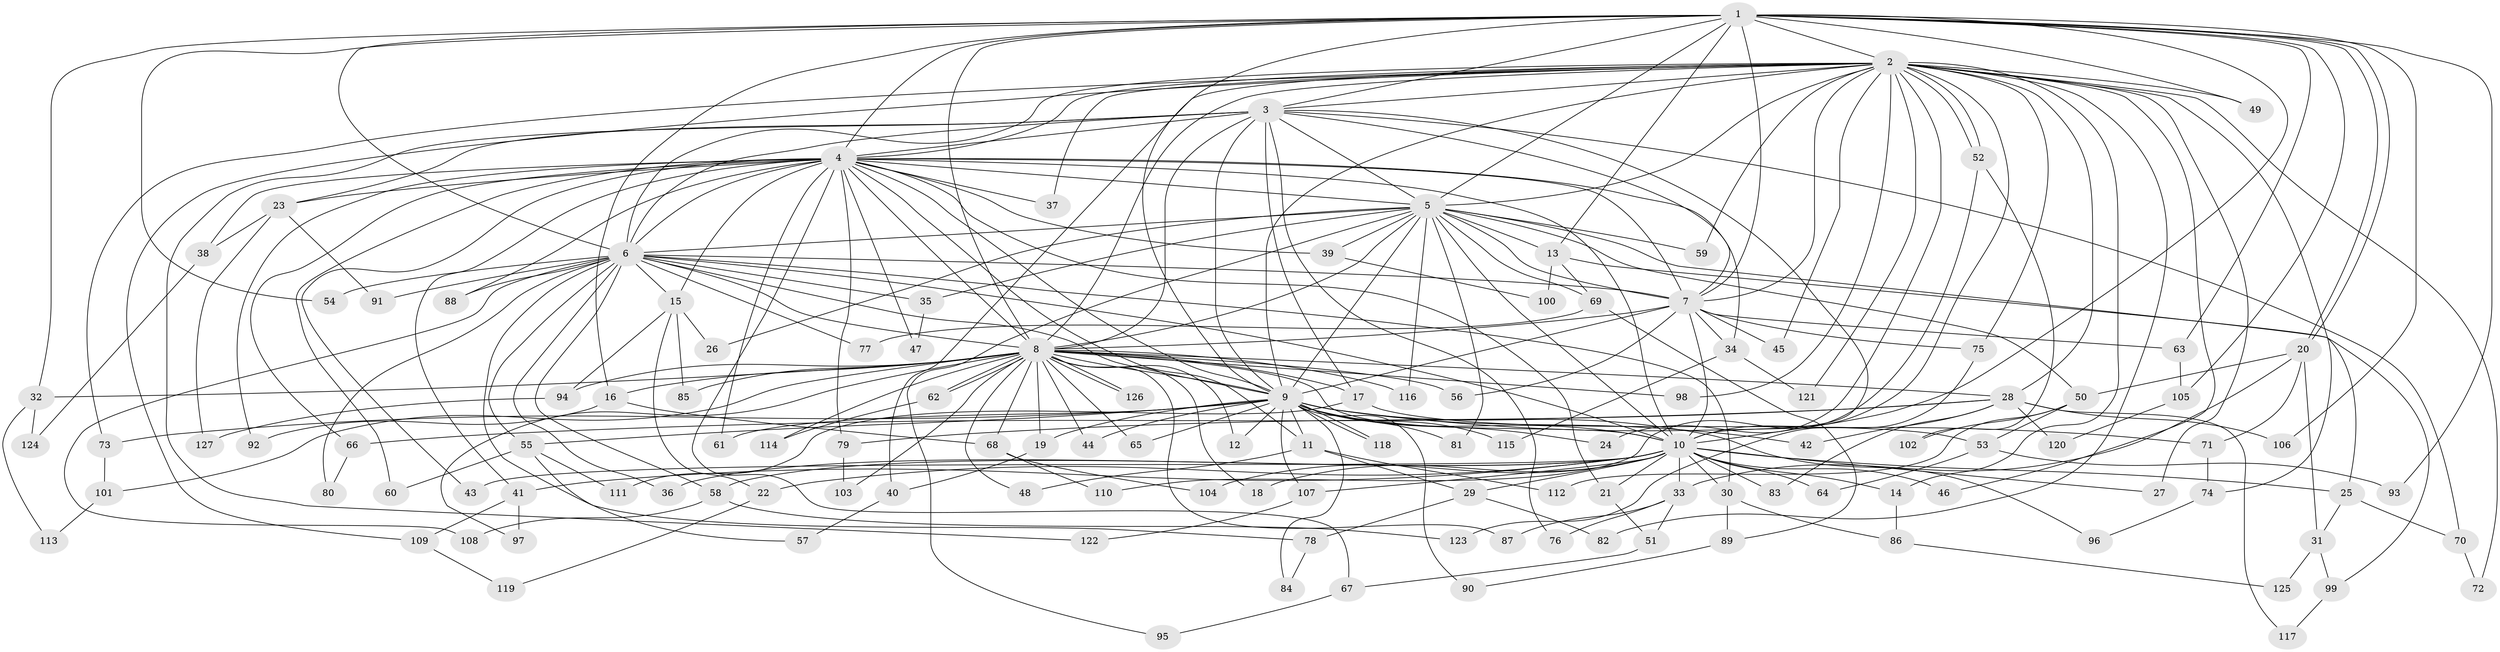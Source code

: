 // Generated by graph-tools (version 1.1) at 2025/49/03/09/25 03:49:33]
// undirected, 127 vertices, 279 edges
graph export_dot {
graph [start="1"]
  node [color=gray90,style=filled];
  1;
  2;
  3;
  4;
  5;
  6;
  7;
  8;
  9;
  10;
  11;
  12;
  13;
  14;
  15;
  16;
  17;
  18;
  19;
  20;
  21;
  22;
  23;
  24;
  25;
  26;
  27;
  28;
  29;
  30;
  31;
  32;
  33;
  34;
  35;
  36;
  37;
  38;
  39;
  40;
  41;
  42;
  43;
  44;
  45;
  46;
  47;
  48;
  49;
  50;
  51;
  52;
  53;
  54;
  55;
  56;
  57;
  58;
  59;
  60;
  61;
  62;
  63;
  64;
  65;
  66;
  67;
  68;
  69;
  70;
  71;
  72;
  73;
  74;
  75;
  76;
  77;
  78;
  79;
  80;
  81;
  82;
  83;
  84;
  85;
  86;
  87;
  88;
  89;
  90;
  91;
  92;
  93;
  94;
  95;
  96;
  97;
  98;
  99;
  100;
  101;
  102;
  103;
  104;
  105;
  106;
  107;
  108;
  109;
  110;
  111;
  112;
  113;
  114;
  115;
  116;
  117;
  118;
  119;
  120;
  121;
  122;
  123;
  124;
  125;
  126;
  127;
  1 -- 2;
  1 -- 3;
  1 -- 4;
  1 -- 5;
  1 -- 6;
  1 -- 7;
  1 -- 8;
  1 -- 9;
  1 -- 10;
  1 -- 13;
  1 -- 16;
  1 -- 20;
  1 -- 20;
  1 -- 32;
  1 -- 49;
  1 -- 54;
  1 -- 63;
  1 -- 93;
  1 -- 105;
  1 -- 106;
  2 -- 3;
  2 -- 4;
  2 -- 5;
  2 -- 6;
  2 -- 7;
  2 -- 8;
  2 -- 9;
  2 -- 10;
  2 -- 14;
  2 -- 24;
  2 -- 27;
  2 -- 28;
  2 -- 37;
  2 -- 40;
  2 -- 45;
  2 -- 46;
  2 -- 49;
  2 -- 52;
  2 -- 52;
  2 -- 59;
  2 -- 72;
  2 -- 73;
  2 -- 74;
  2 -- 75;
  2 -- 82;
  2 -- 98;
  2 -- 109;
  2 -- 121;
  3 -- 4;
  3 -- 5;
  3 -- 6;
  3 -- 7;
  3 -- 8;
  3 -- 9;
  3 -- 10;
  3 -- 17;
  3 -- 23;
  3 -- 70;
  3 -- 76;
  3 -- 122;
  4 -- 5;
  4 -- 6;
  4 -- 7;
  4 -- 8;
  4 -- 9;
  4 -- 10;
  4 -- 11;
  4 -- 15;
  4 -- 21;
  4 -- 23;
  4 -- 34;
  4 -- 37;
  4 -- 38;
  4 -- 39;
  4 -- 41;
  4 -- 43;
  4 -- 47;
  4 -- 60;
  4 -- 61;
  4 -- 66;
  4 -- 67;
  4 -- 79;
  4 -- 88;
  4 -- 92;
  5 -- 6;
  5 -- 7;
  5 -- 8;
  5 -- 9;
  5 -- 10;
  5 -- 13;
  5 -- 25;
  5 -- 26;
  5 -- 35;
  5 -- 39;
  5 -- 50;
  5 -- 59;
  5 -- 69;
  5 -- 81;
  5 -- 95;
  5 -- 116;
  6 -- 7;
  6 -- 8;
  6 -- 9;
  6 -- 10;
  6 -- 15;
  6 -- 30;
  6 -- 35;
  6 -- 36;
  6 -- 54;
  6 -- 55;
  6 -- 58;
  6 -- 77;
  6 -- 78;
  6 -- 80;
  6 -- 88;
  6 -- 91;
  6 -- 108;
  7 -- 8;
  7 -- 9;
  7 -- 10;
  7 -- 34;
  7 -- 45;
  7 -- 56;
  7 -- 63;
  7 -- 75;
  8 -- 9;
  8 -- 10;
  8 -- 12;
  8 -- 16;
  8 -- 17;
  8 -- 18;
  8 -- 19;
  8 -- 28;
  8 -- 32;
  8 -- 44;
  8 -- 48;
  8 -- 56;
  8 -- 62;
  8 -- 62;
  8 -- 65;
  8 -- 68;
  8 -- 85;
  8 -- 87;
  8 -- 94;
  8 -- 97;
  8 -- 98;
  8 -- 101;
  8 -- 103;
  8 -- 114;
  8 -- 116;
  8 -- 126;
  8 -- 126;
  9 -- 10;
  9 -- 11;
  9 -- 12;
  9 -- 19;
  9 -- 24;
  9 -- 42;
  9 -- 44;
  9 -- 55;
  9 -- 61;
  9 -- 65;
  9 -- 71;
  9 -- 73;
  9 -- 81;
  9 -- 84;
  9 -- 90;
  9 -- 96;
  9 -- 107;
  9 -- 115;
  9 -- 118;
  9 -- 118;
  10 -- 14;
  10 -- 18;
  10 -- 21;
  10 -- 22;
  10 -- 25;
  10 -- 27;
  10 -- 29;
  10 -- 30;
  10 -- 33;
  10 -- 36;
  10 -- 41;
  10 -- 43;
  10 -- 46;
  10 -- 58;
  10 -- 64;
  10 -- 83;
  10 -- 104;
  10 -- 107;
  11 -- 29;
  11 -- 48;
  11 -- 112;
  13 -- 69;
  13 -- 99;
  13 -- 100;
  14 -- 86;
  15 -- 22;
  15 -- 26;
  15 -- 85;
  15 -- 94;
  16 -- 68;
  16 -- 92;
  17 -- 53;
  17 -- 111;
  19 -- 40;
  20 -- 31;
  20 -- 33;
  20 -- 50;
  20 -- 71;
  21 -- 51;
  22 -- 119;
  23 -- 38;
  23 -- 91;
  23 -- 127;
  25 -- 31;
  25 -- 70;
  28 -- 42;
  28 -- 66;
  28 -- 79;
  28 -- 83;
  28 -- 106;
  28 -- 117;
  28 -- 120;
  29 -- 78;
  29 -- 82;
  30 -- 86;
  30 -- 89;
  31 -- 99;
  31 -- 125;
  32 -- 113;
  32 -- 124;
  33 -- 51;
  33 -- 76;
  33 -- 87;
  34 -- 115;
  34 -- 121;
  35 -- 47;
  38 -- 124;
  39 -- 100;
  40 -- 57;
  41 -- 97;
  41 -- 109;
  50 -- 53;
  50 -- 102;
  50 -- 112;
  51 -- 67;
  52 -- 102;
  52 -- 110;
  53 -- 64;
  53 -- 93;
  55 -- 57;
  55 -- 60;
  55 -- 111;
  58 -- 108;
  58 -- 123;
  62 -- 114;
  63 -- 105;
  66 -- 80;
  67 -- 95;
  68 -- 104;
  68 -- 110;
  69 -- 77;
  69 -- 89;
  70 -- 72;
  71 -- 74;
  73 -- 101;
  74 -- 96;
  75 -- 123;
  78 -- 84;
  79 -- 103;
  86 -- 125;
  89 -- 90;
  94 -- 127;
  99 -- 117;
  101 -- 113;
  105 -- 120;
  107 -- 122;
  109 -- 119;
}
